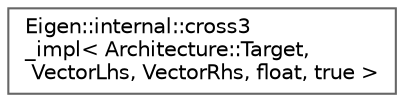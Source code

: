 digraph "Graphical Class Hierarchy"
{
 // LATEX_PDF_SIZE
  bgcolor="transparent";
  edge [fontname=Helvetica,fontsize=10,labelfontname=Helvetica,labelfontsize=10];
  node [fontname=Helvetica,fontsize=10,shape=box,height=0.2,width=0.4];
  rankdir="LR";
  Node0 [id="Node000000",label="Eigen::internal::cross3\l_impl\< Architecture::Target,\l VectorLhs, VectorRhs, float, true \>",height=0.2,width=0.4,color="grey40", fillcolor="white", style="filled",URL="$structEigen_1_1internal_1_1cross3__impl_3_01Architecture_1_1Target_00_01VectorLhs_00_01VectorRhs_00_01float_00_01true_01_4.html",tooltip=" "];
}
